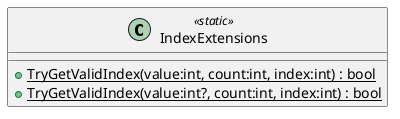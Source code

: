 @startuml
class IndexExtensions <<static>> {
    + {static} TryGetValidIndex(value:int, count:int, index:int) : bool
    + {static} TryGetValidIndex(value:int?, count:int, index:int) : bool
}
@enduml

